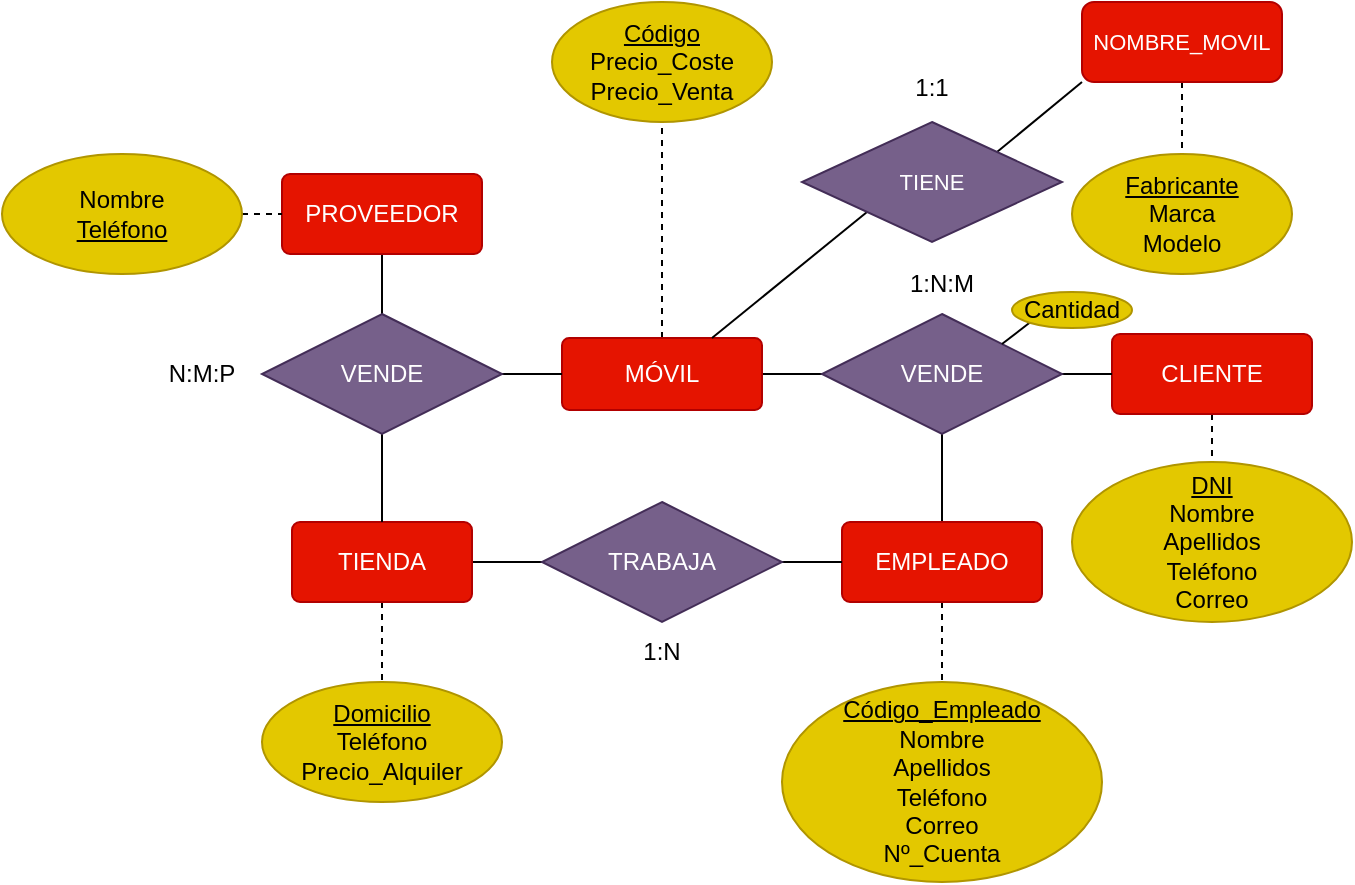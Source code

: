 <mxfile version="20.4.0" type="github">
  <diagram id="R2lEEEUBdFMjLlhIrx00" name="Page-1">
    <mxGraphModel dx="386" dy="204" grid="1" gridSize="10" guides="1" tooltips="1" connect="1" arrows="0" fold="1" page="1" pageScale="1" pageWidth="827" pageHeight="583" math="0" shadow="0" extFonts="Permanent Marker^https://fonts.googleapis.com/css?family=Permanent+Marker">
      <root>
        <mxCell id="0" />
        <mxCell id="1" parent="0" />
        <mxCell id="_0ClzWE6ZuNeaNiOkw28-69" style="edgeStyle=orthogonalEdgeStyle;rounded=0;orthogonalLoop=1;jettySize=auto;html=1;exitX=0.5;exitY=0;exitDx=0;exitDy=0;entryX=0.5;entryY=1;entryDx=0;entryDy=0;endArrow=none;endFill=0;" parent="1" source="_0ClzWE6ZuNeaNiOkw28-2" target="_0ClzWE6ZuNeaNiOkw28-66" edge="1">
          <mxGeometry relative="1" as="geometry" />
        </mxCell>
        <mxCell id="_0ClzWE6ZuNeaNiOkw28-78" style="edgeStyle=orthogonalEdgeStyle;rounded=0;orthogonalLoop=1;jettySize=auto;html=1;exitX=0.5;exitY=1;exitDx=0;exitDy=0;entryX=0.5;entryY=0;entryDx=0;entryDy=0;dashed=1;endArrow=none;endFill=0;" parent="1" source="_0ClzWE6ZuNeaNiOkw28-2" target="_0ClzWE6ZuNeaNiOkw28-15" edge="1">
          <mxGeometry relative="1" as="geometry" />
        </mxCell>
        <mxCell id="_0ClzWE6ZuNeaNiOkw28-2" value="EMPLEADO" style="rounded=1;arcSize=10;whiteSpace=wrap;html=1;align=center;fillColor=#e51400;strokeColor=#B20000;fontColor=#ffffff;" parent="1" vertex="1">
          <mxGeometry x="496" y="332" width="100" height="40" as="geometry" />
        </mxCell>
        <mxCell id="_0ClzWE6ZuNeaNiOkw28-79" style="edgeStyle=orthogonalEdgeStyle;rounded=0;orthogonalLoop=1;jettySize=auto;html=1;exitX=0.5;exitY=1;exitDx=0;exitDy=0;entryX=0.5;entryY=0;entryDx=0;entryDy=0;dashed=1;endArrow=none;endFill=0;" parent="1" source="_0ClzWE6ZuNeaNiOkw28-3" target="_0ClzWE6ZuNeaNiOkw28-13" edge="1">
          <mxGeometry relative="1" as="geometry" />
        </mxCell>
        <mxCell id="_0ClzWE6ZuNeaNiOkw28-3" value="CLIENTE" style="rounded=1;arcSize=10;whiteSpace=wrap;html=1;align=center;fillColor=#e51400;strokeColor=#B20000;fontColor=#ffffff;" parent="1" vertex="1">
          <mxGeometry x="631" y="238" width="100" height="40" as="geometry" />
        </mxCell>
        <mxCell id="_0ClzWE6ZuNeaNiOkw28-67" style="edgeStyle=orthogonalEdgeStyle;rounded=0;orthogonalLoop=1;jettySize=auto;html=1;exitX=1;exitY=0.5;exitDx=0;exitDy=0;entryX=0;entryY=0.5;entryDx=0;entryDy=0;endArrow=none;endFill=0;" parent="1" source="_0ClzWE6ZuNeaNiOkw28-4" target="_0ClzWE6ZuNeaNiOkw28-66" edge="1">
          <mxGeometry relative="1" as="geometry" />
        </mxCell>
        <mxCell id="_0ClzWE6ZuNeaNiOkw28-76" style="edgeStyle=orthogonalEdgeStyle;rounded=0;orthogonalLoop=1;jettySize=auto;html=1;exitX=0.5;exitY=0;exitDx=0;exitDy=0;entryX=0.5;entryY=1;entryDx=0;entryDy=0;dashed=1;endArrow=none;endFill=0;" parent="1" source="_0ClzWE6ZuNeaNiOkw28-4" target="_0ClzWE6ZuNeaNiOkw28-7" edge="1">
          <mxGeometry relative="1" as="geometry" />
        </mxCell>
        <mxCell id="_0ClzWE6ZuNeaNiOkw28-4" value="MÓVIL" style="rounded=1;arcSize=10;whiteSpace=wrap;html=1;align=center;fillColor=#e51400;strokeColor=#B20000;fontColor=#ffffff;" parent="1" vertex="1">
          <mxGeometry x="356" y="240" width="100" height="36" as="geometry" />
        </mxCell>
        <mxCell id="_0ClzWE6ZuNeaNiOkw28-63" style="edgeStyle=orthogonalEdgeStyle;rounded=0;orthogonalLoop=1;jettySize=auto;html=1;exitX=0.5;exitY=1;exitDx=0;exitDy=0;entryX=0.5;entryY=0;entryDx=0;entryDy=0;endArrow=none;endFill=0;" parent="1" source="_0ClzWE6ZuNeaNiOkw28-5" target="_0ClzWE6ZuNeaNiOkw28-23" edge="1">
          <mxGeometry relative="1" as="geometry" />
        </mxCell>
        <mxCell id="_0ClzWE6ZuNeaNiOkw28-5" value="PROVEEDOR" style="rounded=1;arcSize=10;whiteSpace=wrap;html=1;align=center;fillColor=#e51400;strokeColor=#B20000;fontColor=#ffffff;" parent="1" vertex="1">
          <mxGeometry x="216" y="158" width="100" height="40" as="geometry" />
        </mxCell>
        <mxCell id="_0ClzWE6ZuNeaNiOkw28-64" style="edgeStyle=orthogonalEdgeStyle;rounded=0;orthogonalLoop=1;jettySize=auto;html=1;exitX=1;exitY=0.5;exitDx=0;exitDy=0;entryX=0;entryY=0.5;entryDx=0;entryDy=0;endArrow=none;endFill=0;" parent="1" source="_0ClzWE6ZuNeaNiOkw28-6" target="_0ClzWE6ZuNeaNiOkw28-20" edge="1">
          <mxGeometry relative="1" as="geometry" />
        </mxCell>
        <mxCell id="_0ClzWE6ZuNeaNiOkw28-74" style="edgeStyle=orthogonalEdgeStyle;rounded=0;orthogonalLoop=1;jettySize=auto;html=1;exitX=0.5;exitY=1;exitDx=0;exitDy=0;entryX=0.5;entryY=0;entryDx=0;entryDy=0;endArrow=none;endFill=0;dashed=1;" parent="1" source="_0ClzWE6ZuNeaNiOkw28-6" target="_0ClzWE6ZuNeaNiOkw28-9" edge="1">
          <mxGeometry relative="1" as="geometry" />
        </mxCell>
        <mxCell id="_0ClzWE6ZuNeaNiOkw28-6" value="TIENDA" style="rounded=1;arcSize=10;whiteSpace=wrap;html=1;align=center;fillColor=#e51400;strokeColor=#B20000;fontColor=#ffffff;" parent="1" vertex="1">
          <mxGeometry x="221" y="332" width="90" height="40" as="geometry" />
        </mxCell>
        <mxCell id="_0ClzWE6ZuNeaNiOkw28-7" value="&lt;u&gt;Código&lt;/u&gt;&lt;br&gt;Precio_Coste&lt;br&gt;Precio_Venta" style="ellipse;whiteSpace=wrap;html=1;align=center;rounded=0;fillColor=#e3c800;strokeColor=#B09500;fontColor=#000000;" parent="1" vertex="1">
          <mxGeometry x="351" y="72" width="110" height="60" as="geometry" />
        </mxCell>
        <mxCell id="_0ClzWE6ZuNeaNiOkw28-9" value="&lt;u&gt;Domicilio&lt;/u&gt;&lt;br&gt;Teléfono&lt;br&gt;Precio_Alquiler" style="ellipse;whiteSpace=wrap;html=1;align=center;rounded=0;fillColor=#e3c800;strokeColor=#B09500;fontColor=#000000;" parent="1" vertex="1">
          <mxGeometry x="206" y="412" width="120" height="60" as="geometry" />
        </mxCell>
        <mxCell id="_0ClzWE6ZuNeaNiOkw28-77" style="edgeStyle=orthogonalEdgeStyle;rounded=0;orthogonalLoop=1;jettySize=auto;html=1;exitX=1;exitY=0.5;exitDx=0;exitDy=0;entryX=0;entryY=0.5;entryDx=0;entryDy=0;dashed=1;endArrow=none;endFill=0;" parent="1" source="_0ClzWE6ZuNeaNiOkw28-11" target="_0ClzWE6ZuNeaNiOkw28-5" edge="1">
          <mxGeometry relative="1" as="geometry" />
        </mxCell>
        <mxCell id="_0ClzWE6ZuNeaNiOkw28-11" value="Nombre&lt;br&gt;&lt;u&gt;Teléfono&lt;/u&gt;" style="ellipse;whiteSpace=wrap;html=1;align=center;rounded=0;fillColor=#e3c800;strokeColor=#B09500;fontColor=#000000;" parent="1" vertex="1">
          <mxGeometry x="76" y="148" width="120" height="60" as="geometry" />
        </mxCell>
        <mxCell id="_0ClzWE6ZuNeaNiOkw28-13" value="&lt;u&gt;DNI&lt;/u&gt;&lt;br&gt;Nombre&lt;br&gt;Apellidos&lt;br&gt;Teléfono&lt;br&gt;Correo" style="ellipse;whiteSpace=wrap;html=1;align=center;rounded=0;fillColor=#e3c800;strokeColor=#B09500;fontColor=#000000;" parent="1" vertex="1">
          <mxGeometry x="611" y="302" width="140" height="80" as="geometry" />
        </mxCell>
        <mxCell id="_0ClzWE6ZuNeaNiOkw28-15" value="&lt;u&gt;Código_Empleado&lt;/u&gt;&lt;br&gt;Nombre&lt;br&gt;Apellidos&lt;br&gt;Teléfono&lt;br&gt;Correo&lt;br&gt;Nº_Cuenta" style="ellipse;whiteSpace=wrap;html=1;align=center;rounded=0;fillColor=#e3c800;strokeColor=#B09500;fontColor=#000000;" parent="1" vertex="1">
          <mxGeometry x="466" y="412" width="160" height="100" as="geometry" />
        </mxCell>
        <mxCell id="_0ClzWE6ZuNeaNiOkw28-65" style="edgeStyle=orthogonalEdgeStyle;rounded=0;orthogonalLoop=1;jettySize=auto;html=1;exitX=1;exitY=0.5;exitDx=0;exitDy=0;entryX=0;entryY=0.5;entryDx=0;entryDy=0;endArrow=none;endFill=0;" parent="1" source="_0ClzWE6ZuNeaNiOkw28-20" target="_0ClzWE6ZuNeaNiOkw28-2" edge="1">
          <mxGeometry relative="1" as="geometry" />
        </mxCell>
        <mxCell id="_0ClzWE6ZuNeaNiOkw28-20" value="TRABAJA" style="shape=rhombus;perimeter=rhombusPerimeter;whiteSpace=wrap;html=1;align=center;rounded=0;fillColor=#76608a;strokeColor=#432D57;fontColor=#ffffff;" parent="1" vertex="1">
          <mxGeometry x="346" y="322" width="120" height="60" as="geometry" />
        </mxCell>
        <mxCell id="_0ClzWE6ZuNeaNiOkw28-60" style="edgeStyle=orthogonalEdgeStyle;rounded=0;orthogonalLoop=1;jettySize=auto;html=1;exitX=0.5;exitY=1;exitDx=0;exitDy=0;entryX=0.5;entryY=0;entryDx=0;entryDy=0;endArrow=none;endFill=0;" parent="1" source="_0ClzWE6ZuNeaNiOkw28-23" target="_0ClzWE6ZuNeaNiOkw28-6" edge="1">
          <mxGeometry relative="1" as="geometry" />
        </mxCell>
        <mxCell id="_0ClzWE6ZuNeaNiOkw28-62" style="edgeStyle=orthogonalEdgeStyle;rounded=0;orthogonalLoop=1;jettySize=auto;html=1;exitX=1;exitY=0.5;exitDx=0;exitDy=0;entryX=0;entryY=0.5;entryDx=0;entryDy=0;endArrow=none;endFill=0;" parent="1" source="_0ClzWE6ZuNeaNiOkw28-23" target="_0ClzWE6ZuNeaNiOkw28-4" edge="1">
          <mxGeometry relative="1" as="geometry" />
        </mxCell>
        <mxCell id="_0ClzWE6ZuNeaNiOkw28-23" value="VENDE" style="shape=rhombus;perimeter=rhombusPerimeter;whiteSpace=wrap;html=1;align=center;rounded=0;fillColor=#76608a;strokeColor=#432D57;fontColor=#ffffff;" parent="1" vertex="1">
          <mxGeometry x="206" y="228" width="120" height="60" as="geometry" />
        </mxCell>
        <mxCell id="_0ClzWE6ZuNeaNiOkw28-68" style="edgeStyle=orthogonalEdgeStyle;rounded=0;orthogonalLoop=1;jettySize=auto;html=1;exitX=1;exitY=0.5;exitDx=0;exitDy=0;entryX=0;entryY=0.5;entryDx=0;entryDy=0;endArrow=none;endFill=0;" parent="1" source="_0ClzWE6ZuNeaNiOkw28-66" target="_0ClzWE6ZuNeaNiOkw28-3" edge="1">
          <mxGeometry relative="1" as="geometry" />
        </mxCell>
        <mxCell id="_0ClzWE6ZuNeaNiOkw28-66" value="VENDE" style="shape=rhombus;perimeter=rhombusPerimeter;whiteSpace=wrap;html=1;align=center;rounded=0;fillColor=#76608a;strokeColor=#432D57;fontColor=#ffffff;" parent="1" vertex="1">
          <mxGeometry x="486" y="228" width="120" height="60" as="geometry" />
        </mxCell>
        <mxCell id="_0ClzWE6ZuNeaNiOkw28-71" value="1:N:M" style="text;html=1;strokeColor=none;fillColor=none;align=center;verticalAlign=middle;whiteSpace=wrap;rounded=0;" parent="1" vertex="1">
          <mxGeometry x="516" y="198" width="60" height="30" as="geometry" />
        </mxCell>
        <mxCell id="_0ClzWE6ZuNeaNiOkw28-72" value="N:M:P" style="text;html=1;strokeColor=none;fillColor=none;align=center;verticalAlign=middle;whiteSpace=wrap;rounded=0;" parent="1" vertex="1">
          <mxGeometry x="146" y="243" width="60" height="30" as="geometry" />
        </mxCell>
        <mxCell id="_0ClzWE6ZuNeaNiOkw28-73" value="1:N" style="text;html=1;strokeColor=none;fillColor=none;align=center;verticalAlign=middle;whiteSpace=wrap;rounded=0;" parent="1" vertex="1">
          <mxGeometry x="376" y="382" width="60" height="30" as="geometry" />
        </mxCell>
        <mxCell id="_0ClzWE6ZuNeaNiOkw28-85" style="rounded=0;orthogonalLoop=1;jettySize=auto;html=1;exitX=0;exitY=1;exitDx=0;exitDy=0;entryX=1;entryY=0;entryDx=0;entryDy=0;fontSize=11;endArrow=none;endFill=0;" parent="1" source="_0ClzWE6ZuNeaNiOkw28-82" target="_0ClzWE6ZuNeaNiOkw28-84" edge="1">
          <mxGeometry relative="1" as="geometry" />
        </mxCell>
        <mxCell id="_0ClzWE6ZuNeaNiOkw28-89" style="edgeStyle=none;rounded=0;orthogonalLoop=1;jettySize=auto;html=1;exitX=0.5;exitY=1;exitDx=0;exitDy=0;entryX=0.5;entryY=0;entryDx=0;entryDy=0;fontSize=11;endArrow=none;endFill=0;dashed=1;" parent="1" source="_0ClzWE6ZuNeaNiOkw28-82" target="_0ClzWE6ZuNeaNiOkw28-87" edge="1">
          <mxGeometry relative="1" as="geometry" />
        </mxCell>
        <mxCell id="_0ClzWE6ZuNeaNiOkw28-82" value="NOMBRE_MOVIL" style="rounded=1;whiteSpace=wrap;html=1;strokeWidth=1;fontSize=11;fillColor=#e51400;strokeColor=#B20000;fontColor=#ffffff;" parent="1" vertex="1">
          <mxGeometry x="616" y="72" width="100" height="40" as="geometry" />
        </mxCell>
        <mxCell id="_0ClzWE6ZuNeaNiOkw28-86" style="edgeStyle=none;rounded=0;orthogonalLoop=1;jettySize=auto;html=1;exitX=0;exitY=1;exitDx=0;exitDy=0;entryX=0.75;entryY=0;entryDx=0;entryDy=0;fontSize=11;endArrow=none;endFill=0;" parent="1" source="_0ClzWE6ZuNeaNiOkw28-84" target="_0ClzWE6ZuNeaNiOkw28-4" edge="1">
          <mxGeometry relative="1" as="geometry" />
        </mxCell>
        <mxCell id="_0ClzWE6ZuNeaNiOkw28-84" value="TIENE" style="rhombus;whiteSpace=wrap;html=1;rounded=0;strokeWidth=1;fontSize=11;fillColor=#76608a;strokeColor=#432D57;fontColor=#ffffff;" parent="1" vertex="1">
          <mxGeometry x="476" y="132" width="130" height="60" as="geometry" />
        </mxCell>
        <mxCell id="_0ClzWE6ZuNeaNiOkw28-87" value="&lt;u&gt;Fabricante&lt;/u&gt;&lt;br&gt;Marca&lt;br&gt;Modelo" style="ellipse;whiteSpace=wrap;html=1;align=center;rounded=0;fillColor=#e3c800;strokeColor=#B09500;fontColor=#000000;" parent="1" vertex="1">
          <mxGeometry x="611" y="148" width="110" height="60" as="geometry" />
        </mxCell>
        <mxCell id="3EN1AGbwQWoN2J7j7nRw-2" value="1:1" style="text;html=1;strokeColor=none;fillColor=none;align=center;verticalAlign=middle;whiteSpace=wrap;rounded=0;" vertex="1" parent="1">
          <mxGeometry x="511" y="100" width="60" height="30" as="geometry" />
        </mxCell>
        <mxCell id="3EN1AGbwQWoN2J7j7nRw-4" style="rounded=0;orthogonalLoop=1;jettySize=auto;html=1;exitX=0;exitY=1;exitDx=0;exitDy=0;entryX=1;entryY=0;entryDx=0;entryDy=0;endArrow=none;endFill=0;" edge="1" parent="1" source="3EN1AGbwQWoN2J7j7nRw-3" target="_0ClzWE6ZuNeaNiOkw28-66">
          <mxGeometry relative="1" as="geometry" />
        </mxCell>
        <mxCell id="3EN1AGbwQWoN2J7j7nRw-3" value="Cantidad" style="ellipse;whiteSpace=wrap;html=1;align=center;fillColor=#e3c800;fontColor=#000000;strokeColor=#B09500;" vertex="1" parent="1">
          <mxGeometry x="581" y="217" width="60" height="18" as="geometry" />
        </mxCell>
      </root>
    </mxGraphModel>
  </diagram>
</mxfile>
